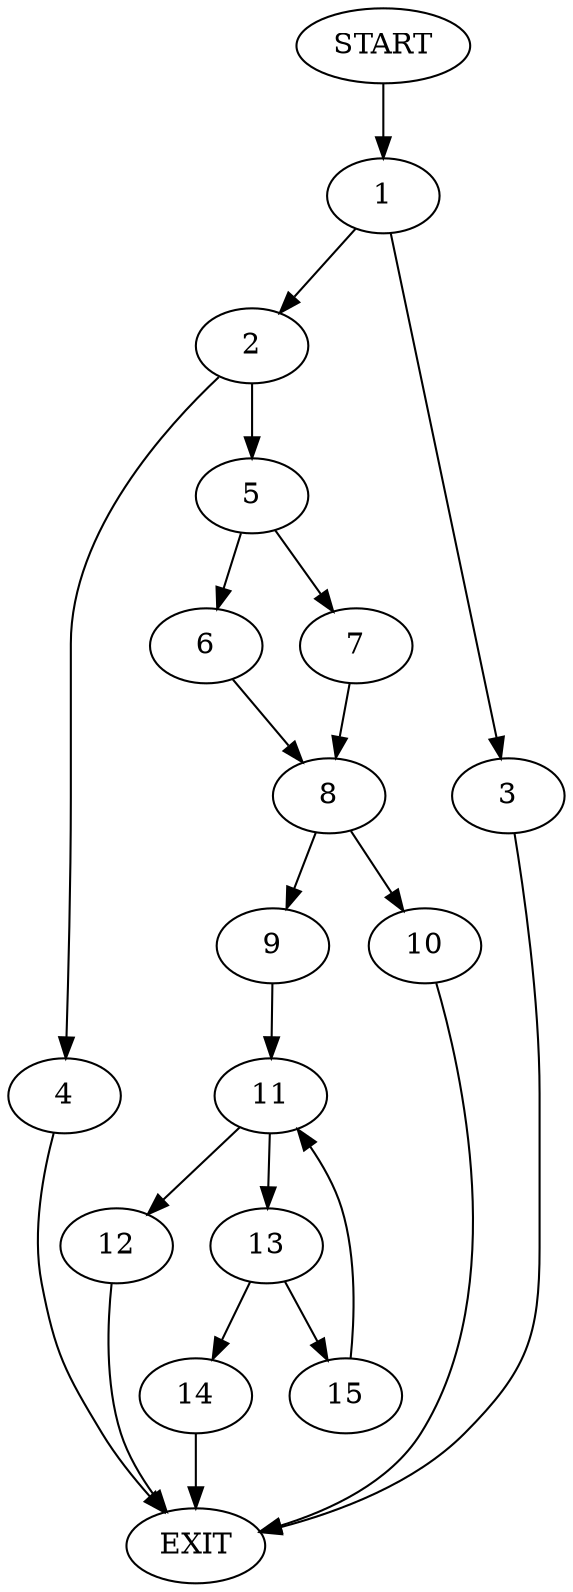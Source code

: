digraph {
0 [label="START"]
16 [label="EXIT"]
0 -> 1
1 -> 2
1 -> 3
2 -> 4
2 -> 5
3 -> 16
4 -> 16
5 -> 6
5 -> 7
6 -> 8
7 -> 8
8 -> 9
8 -> 10
9 -> 11
10 -> 16
11 -> 12
11 -> 13
12 -> 16
13 -> 14
13 -> 15
15 -> 11
14 -> 16
}
